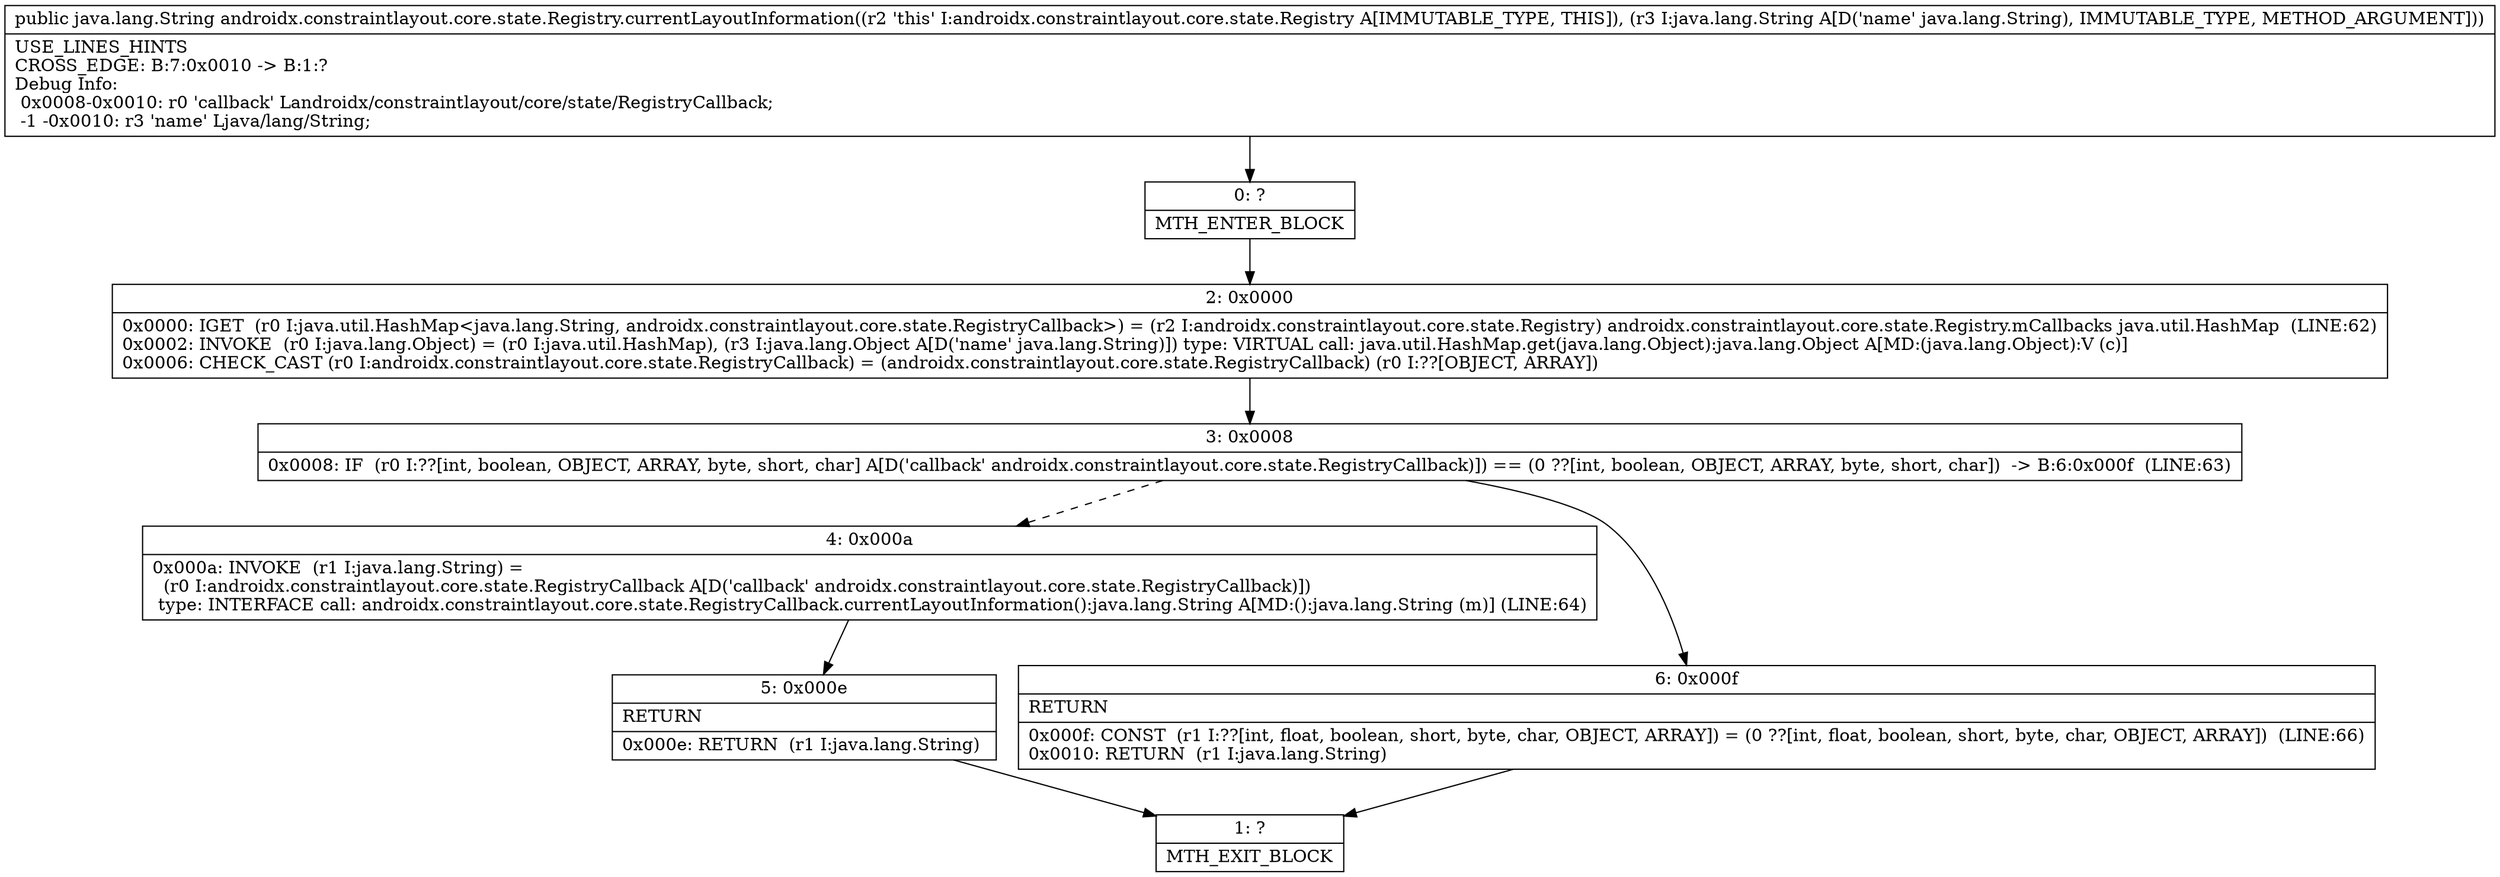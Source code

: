digraph "CFG forandroidx.constraintlayout.core.state.Registry.currentLayoutInformation(Ljava\/lang\/String;)Ljava\/lang\/String;" {
Node_0 [shape=record,label="{0\:\ ?|MTH_ENTER_BLOCK\l}"];
Node_2 [shape=record,label="{2\:\ 0x0000|0x0000: IGET  (r0 I:java.util.HashMap\<java.lang.String, androidx.constraintlayout.core.state.RegistryCallback\>) = (r2 I:androidx.constraintlayout.core.state.Registry) androidx.constraintlayout.core.state.Registry.mCallbacks java.util.HashMap  (LINE:62)\l0x0002: INVOKE  (r0 I:java.lang.Object) = (r0 I:java.util.HashMap), (r3 I:java.lang.Object A[D('name' java.lang.String)]) type: VIRTUAL call: java.util.HashMap.get(java.lang.Object):java.lang.Object A[MD:(java.lang.Object):V (c)]\l0x0006: CHECK_CAST (r0 I:androidx.constraintlayout.core.state.RegistryCallback) = (androidx.constraintlayout.core.state.RegistryCallback) (r0 I:??[OBJECT, ARRAY]) \l}"];
Node_3 [shape=record,label="{3\:\ 0x0008|0x0008: IF  (r0 I:??[int, boolean, OBJECT, ARRAY, byte, short, char] A[D('callback' androidx.constraintlayout.core.state.RegistryCallback)]) == (0 ??[int, boolean, OBJECT, ARRAY, byte, short, char])  \-\> B:6:0x000f  (LINE:63)\l}"];
Node_4 [shape=record,label="{4\:\ 0x000a|0x000a: INVOKE  (r1 I:java.lang.String) = \l  (r0 I:androidx.constraintlayout.core.state.RegistryCallback A[D('callback' androidx.constraintlayout.core.state.RegistryCallback)])\l type: INTERFACE call: androidx.constraintlayout.core.state.RegistryCallback.currentLayoutInformation():java.lang.String A[MD:():java.lang.String (m)] (LINE:64)\l}"];
Node_5 [shape=record,label="{5\:\ 0x000e|RETURN\l|0x000e: RETURN  (r1 I:java.lang.String) \l}"];
Node_1 [shape=record,label="{1\:\ ?|MTH_EXIT_BLOCK\l}"];
Node_6 [shape=record,label="{6\:\ 0x000f|RETURN\l|0x000f: CONST  (r1 I:??[int, float, boolean, short, byte, char, OBJECT, ARRAY]) = (0 ??[int, float, boolean, short, byte, char, OBJECT, ARRAY])  (LINE:66)\l0x0010: RETURN  (r1 I:java.lang.String) \l}"];
MethodNode[shape=record,label="{public java.lang.String androidx.constraintlayout.core.state.Registry.currentLayoutInformation((r2 'this' I:androidx.constraintlayout.core.state.Registry A[IMMUTABLE_TYPE, THIS]), (r3 I:java.lang.String A[D('name' java.lang.String), IMMUTABLE_TYPE, METHOD_ARGUMENT]))  | USE_LINES_HINTS\lCROSS_EDGE: B:7:0x0010 \-\> B:1:?\lDebug Info:\l  0x0008\-0x0010: r0 'callback' Landroidx\/constraintlayout\/core\/state\/RegistryCallback;\l  \-1 \-0x0010: r3 'name' Ljava\/lang\/String;\l}"];
MethodNode -> Node_0;Node_0 -> Node_2;
Node_2 -> Node_3;
Node_3 -> Node_4[style=dashed];
Node_3 -> Node_6;
Node_4 -> Node_5;
Node_5 -> Node_1;
Node_6 -> Node_1;
}

